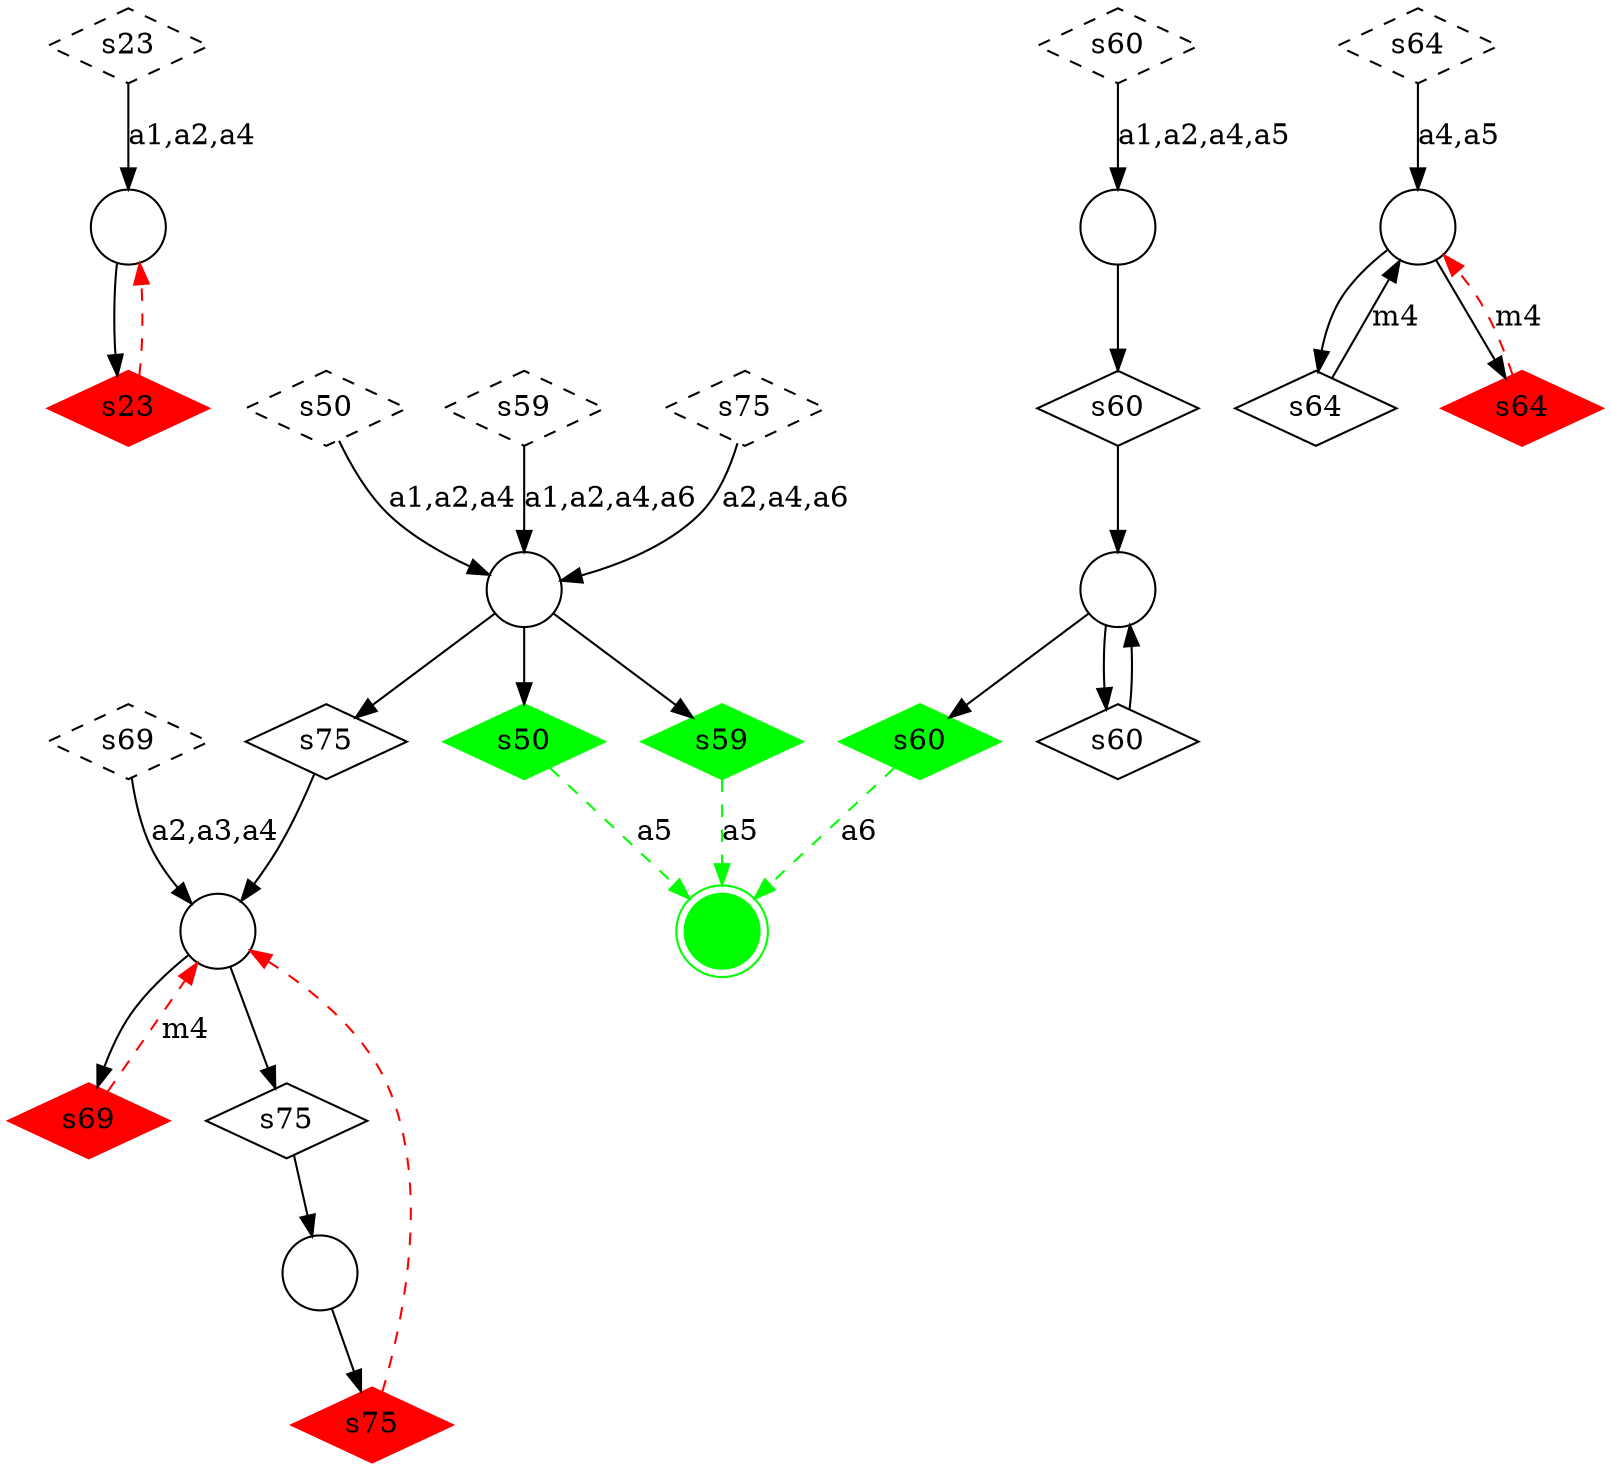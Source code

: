 digraph G {
  m3 [shape=circle,  label=""];
  m2 [shape=circle,  label=""];
  m6 [shape=circle,  label=""];
  m0 [shape=circle,  label=""];
  m1 [shape=circle,  label=""];
  m5 [shape=circle,  label=""];
  m8 [shape=circle,  label=""];
  m4 [shape=doublecircle, color = "green", style = "filled", label=""];
  u_s23_0 [shape=diamond, style = "dashed", label="s23"];
  u_s23_1 [shape=diamond, color = "red", style = "filled", label="s23"];
  u_s50_0 [shape=diamond, style = "dashed", label="s50"];
  u_s50_1 [shape=diamond, color = "green", style = "filled", label="s50"];
  u_s59_0 [shape=diamond, style = "dashed", label="s59"];
  u_s59_1 [shape=diamond, color = "green", style = "filled", label="s59"];
  u_s60_0 [shape=diamond, style = "dashed", label="s60"];
  u_s60_1 [shape=diamond,  label="s60"];
  u_s60_2 [shape=diamond,  label="s60"];
  u_s60_3 [shape=diamond, color = "green", style = "filled", label="s60"];
  u_s64_0 [shape=diamond, style = "dashed", label="s64"];
  u_s64_1 [shape=diamond,  label="s64"];
  u_s64_2 [shape=diamond, color = "red", style = "filled", label="s64"];
  u_s69_0 [shape=diamond, style = "dashed", label="s69"];
  u_s69_1 [shape=diamond, color = "red", style = "filled", label="s69"];
  u_s75_0 [shape=diamond, style = "dashed", label="s75"];
  u_s75_1 [shape=diamond,  label="s75"];
  u_s75_2 [shape=diamond,  label="s75"];
  u_s75_3 [shape=diamond, color = "red", style = "filled", label="s75"];
  u_s23_0 -> m3 [label="a1,a2,a4" ];
  m3 -> u_s23_1 [label="" ];
  u_s23_1 -> m3 [label="" , color = "red", style = "dashed"];
  u_s50_0 -> m0 [label="a1,a2,a4" ];
  m0 -> u_s50_1 [label="" ];
  u_s50_1 -> m4 [label="a5" , color = "green", style = "dashed"];
  u_s59_0 -> m0 [label="a1,a2,a4,a6" ];
  m0 -> u_s59_1 [label="" ];
  u_s59_1 -> m4 [label="a5" , color = "green", style = "dashed"];
  u_s60_0 -> m6 [label="a1,a2,a4,a5" ];
  m6 -> u_s60_1 [label="" ];
  u_s60_1 -> m8 [label="" ];
  m8 -> u_s60_2 [label="" ];
  u_s60_2 -> m8 [label="" ];
  m8 -> u_s60_3 [label="" ];
  u_s60_3 -> m4 [label="a6" , color = "green", style = "dashed"];
  u_s64_0 -> m5 [label="a4,a5" ];
  m5 -> u_s64_1 [label="" ];
  u_s64_1 -> m5 [label="m4" ];
  m5 -> u_s64_2 [label="" ];
  u_s64_2 -> m5 [label="m4" , color = "red", style = "dashed"];
  u_s69_0 -> m2 [label="a2,a3,a4" ];
  m2 -> u_s69_1 [label="" ];
  u_s69_1 -> m2 [label="m4" , color = "red", style = "dashed"];
  u_s75_0 -> m0 [label="a2,a4,a6" ];
  m0 -> u_s75_1 [label="" ];
  u_s75_1 -> m2 [label="" ];
  m2 -> u_s75_2 [label="" ];
  u_s75_2 -> m1 [label="" ];
  m1 -> u_s75_3 [label="" ];
  u_s75_3 -> m2 [label="" , color = "red", style = "dashed"];
}
